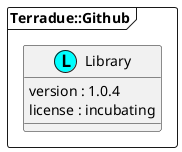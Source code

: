 @startuml
package "Terradue::Github" <<Frame>> {
  class "Library" as namespace_terradue_1_1_github << (L, cyan) >> [[../technology/packages/namespace_terradue_1_1_github.html]] {
     version : 1.0.4 
     license : incubating
  }
}
@enduml
